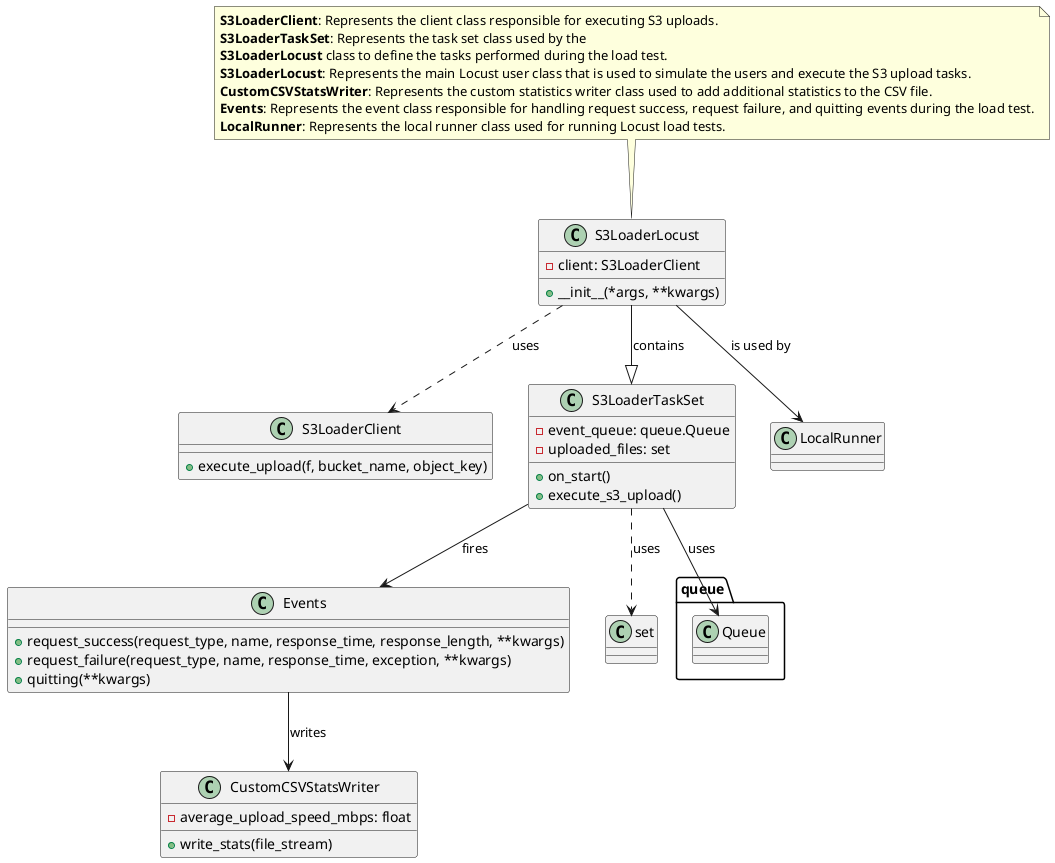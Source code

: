 @startuml

note as Note
<b>S3LoaderClient</b>: Represents the client class responsible for executing S3 uploads.
<b>S3LoaderTaskSet</b>: Represents the task set class used by the
<b>S3LoaderLocust</b> class to define the tasks performed during the load test.
<b>S3LoaderLocust</b>: Represents the main Locust user class that is used to simulate the users and execute the S3 upload tasks.
<b>CustomCSVStatsWriter</b>: Represents the custom statistics writer class used to add additional statistics to the CSV file.
<b>Events</b>: Represents the event class responsible for handling request success, request failure, and quitting events during the load test.
<b>LocalRunner</b>: Represents the local runner class used for running Locust load tests.
end note

Note --> S3LoaderLocust : Describes

class S3LoaderLocust {
    - client: S3LoaderClient

    + __init__(*args, **kwargs)
}

class S3LoaderClient {
    + execute_upload(f, bucket_name, object_key)
}

class S3LoaderTaskSet {
    - event_queue: queue.Queue
    - uploaded_files: set

    + on_start()
    + execute_s3_upload()
}

class CustomCSVStatsWriter {
    - average_upload_speed_mbps: float
    + write_stats(file_stream)
}

class Events {
    + request_success(request_type, name, response_time, response_length, **kwargs)
    + request_failure(request_type, name, response_time, exception, **kwargs)
    + quitting(**kwargs)
}

class LocalRunner {
}

S3LoaderLocust --|> S3LoaderTaskSet : contains
S3LoaderLocust ..> S3LoaderClient : uses
S3LoaderTaskSet --> queue.Queue : uses
S3LoaderTaskSet ..> set : uses
S3LoaderTaskSet --> Events : fires
Events --> CustomCSVStatsWriter : writes
S3LoaderLocust --> LocalRunner : is used by

@enduml
